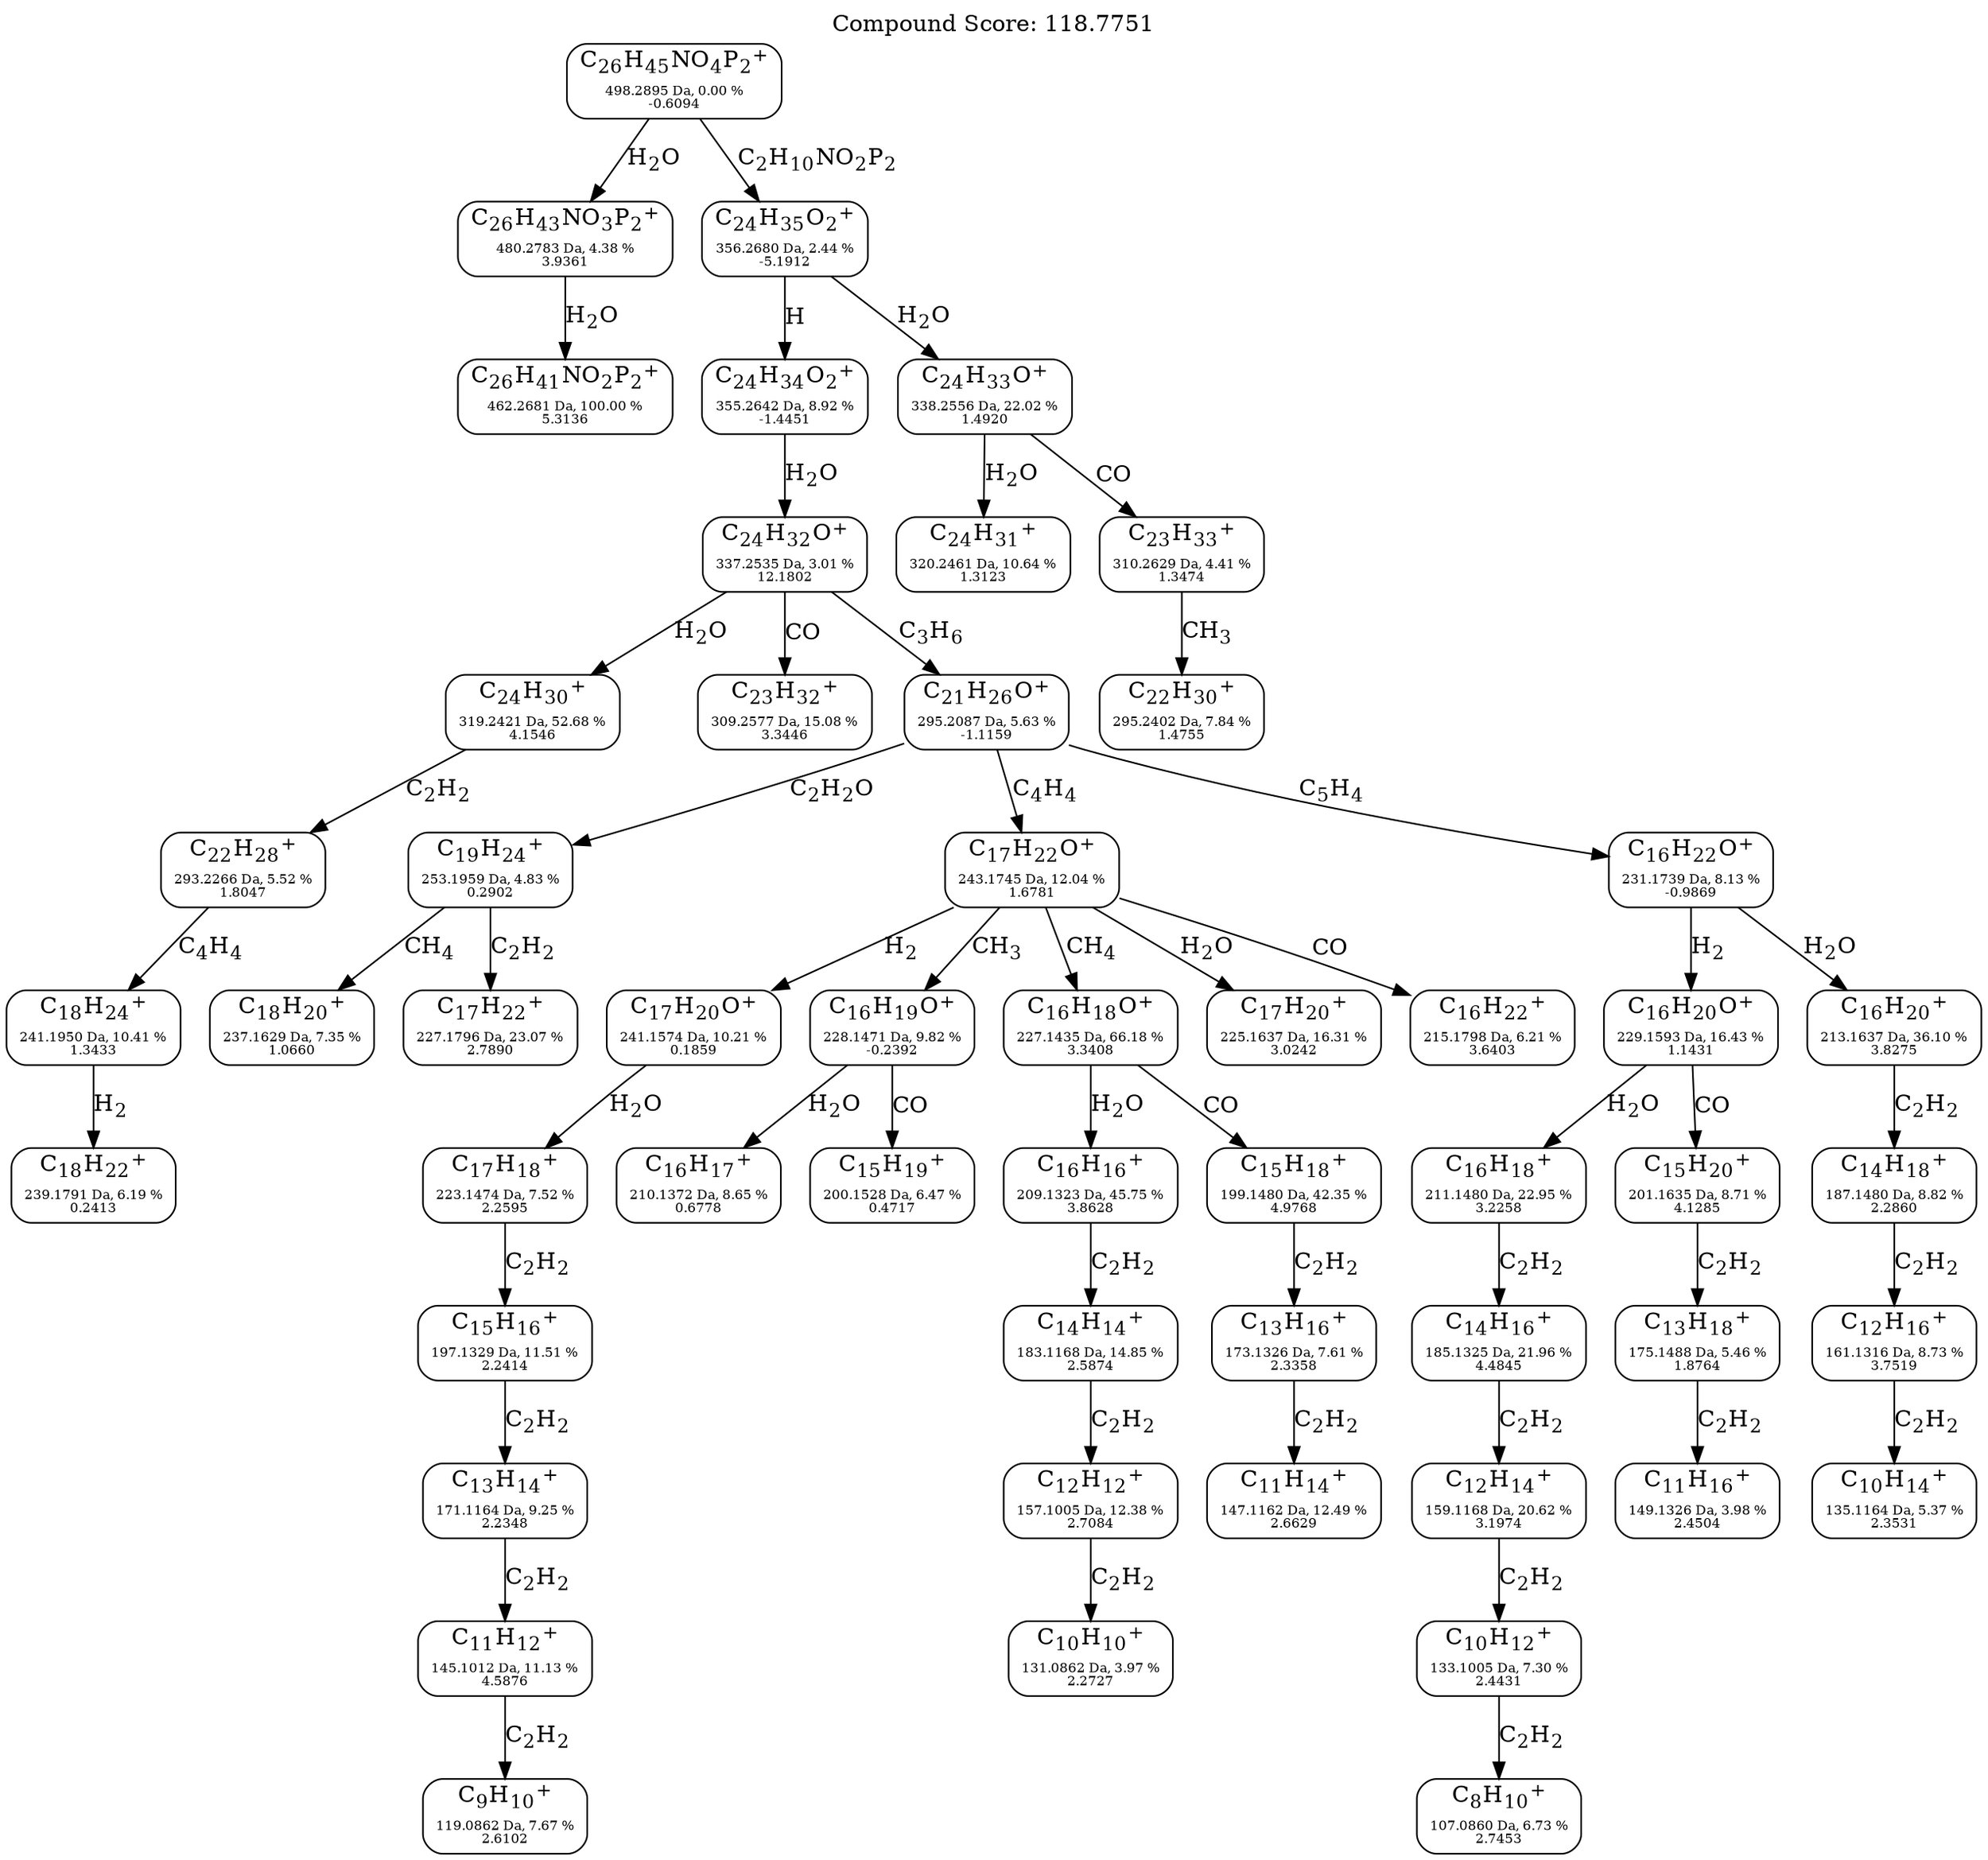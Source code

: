 strict digraph {
	node [shape=rect,style=rounded];
	labelloc="t";
	label="Compound Score: 118.7751";
	C26H46NO4P2 [label=<C<SUB>26</SUB>H<SUB>45</SUB>NO<SUB>4</SUB>P<SUB>2</SUB><SUP>+</SUP><FONT POINT-SIZE="8"><BR /> <BR />498.2895 Da, 0.00 %<BR />-0.6094</FONT>>];
	C26H44NO3P2 [label=<C<SUB>26</SUB>H<SUB>43</SUB>NO<SUB>3</SUB>P<SUB>2</SUB><SUP>+</SUP><FONT POINT-SIZE="8"><BR /> <BR />480.2783 Da, 4.38 %<BR />3.9361</FONT>>];
	C26H42NO2P2 [label=<C<SUB>26</SUB>H<SUB>41</SUB>NO<SUB>2</SUB>P<SUB>2</SUB><SUP>+</SUP><FONT POINT-SIZE="8"><BR /> <BR />462.2681 Da, 100.00 %<BR />5.3136</FONT>>];
	C24H36O2 [label=<C<SUB>24</SUB>H<SUB>35</SUB>O<SUB>2</SUB><SUP>+</SUP><FONT POINT-SIZE="8"><BR /> <BR />356.2680 Da, 2.44 %<BR />-5.1912</FONT>>];
	C24H35O2 [label=<C<SUB>24</SUB>H<SUB>34</SUB>O<SUB>2</SUB><SUP>+</SUP><FONT POINT-SIZE="8"><BR /> <BR />355.2642 Da, 8.92 %<BR />-1.4451</FONT>>];
	C24H34O [label=<C<SUB>24</SUB>H<SUB>33</SUB>O<SUP>+</SUP><FONT POINT-SIZE="8"><BR /> <BR />338.2556 Da, 22.02 %<BR />1.4920</FONT>>];
	C24H33O [label=<C<SUB>24</SUB>H<SUB>32</SUB>O<SUP>+</SUP><FONT POINT-SIZE="8"><BR /> <BR />337.2535 Da, 3.01 %<BR />12.1802</FONT>>];
	C24H32 [label=<C<SUB>24</SUB>H<SUB>31</SUB><SUP>+</SUP><FONT POINT-SIZE="8"><BR /> <BR />320.2461 Da, 10.64 %<BR />1.3123</FONT>>];
	C24H31 [label=<C<SUB>24</SUB>H<SUB>30</SUB><SUP>+</SUP><FONT POINT-SIZE="8"><BR /> <BR />319.2421 Da, 52.68 %<BR />4.1546</FONT>>];
	C23H34 [label=<C<SUB>23</SUB>H<SUB>33</SUB><SUP>+</SUP><FONT POINT-SIZE="8"><BR /> <BR />310.2629 Da, 4.41 %<BR />1.3474</FONT>>];
	C23H33 [label=<C<SUB>23</SUB>H<SUB>32</SUB><SUP>+</SUP><FONT POINT-SIZE="8"><BR /> <BR />309.2577 Da, 15.08 %<BR />3.3446</FONT>>];
	C22H31 [label=<C<SUB>22</SUB>H<SUB>30</SUB><SUP>+</SUP><FONT POINT-SIZE="8"><BR /> <BR />295.2402 Da, 7.84 %<BR />1.4755</FONT>>];
	C21H27O [label=<C<SUB>21</SUB>H<SUB>26</SUB>O<SUP>+</SUP><FONT POINT-SIZE="8"><BR /> <BR />295.2087 Da, 5.63 %<BR />-1.1159</FONT>>];
	C22H29 [label=<C<SUB>22</SUB>H<SUB>28</SUB><SUP>+</SUP><FONT POINT-SIZE="8"><BR /> <BR />293.2266 Da, 5.52 %<BR />1.8047</FONT>>];
	C19H25 [label=<C<SUB>19</SUB>H<SUB>24</SUB><SUP>+</SUP><FONT POINT-SIZE="8"><BR /> <BR />253.1959 Da, 4.83 %<BR />0.2902</FONT>>];
	C17H23O [label=<C<SUB>17</SUB>H<SUB>22</SUB>O<SUP>+</SUP><FONT POINT-SIZE="8"><BR /> <BR />243.1745 Da, 12.04 %<BR />1.6781</FONT>>];
	C18H25 [label=<C<SUB>18</SUB>H<SUB>24</SUB><SUP>+</SUP><FONT POINT-SIZE="8"><BR /> <BR />241.1950 Da, 10.41 %<BR />1.3433</FONT>>];
	C17H21O [label=<C<SUB>17</SUB>H<SUB>20</SUB>O<SUP>+</SUP><FONT POINT-SIZE="8"><BR /> <BR />241.1574 Da, 10.21 %<BR />0.1859</FONT>>];
	C18H23 [label=<C<SUB>18</SUB>H<SUB>22</SUB><SUP>+</SUP><FONT POINT-SIZE="8"><BR /> <BR />239.1791 Da, 6.19 %<BR />0.2413</FONT>>];
	C18H21 [label=<C<SUB>18</SUB>H<SUB>20</SUB><SUP>+</SUP><FONT POINT-SIZE="8"><BR /> <BR />237.1629 Da, 7.35 %<BR />1.0660</FONT>>];
	C16H23O [label=<C<SUB>16</SUB>H<SUB>22</SUB>O<SUP>+</SUP><FONT POINT-SIZE="8"><BR /> <BR />231.1739 Da, 8.13 %<BR />-0.9869</FONT>>];
	C16H21O [label=<C<SUB>16</SUB>H<SUB>20</SUB>O<SUP>+</SUP><FONT POINT-SIZE="8"><BR /> <BR />229.1593 Da, 16.43 %<BR />1.1431</FONT>>];
	C16H20O [label=<C<SUB>16</SUB>H<SUB>19</SUB>O<SUP>+</SUP><FONT POINT-SIZE="8"><BR /> <BR />228.1471 Da, 9.82 %<BR />-0.2392</FONT>>];
	C17H23 [label=<C<SUB>17</SUB>H<SUB>22</SUB><SUP>+</SUP><FONT POINT-SIZE="8"><BR /> <BR />227.1796 Da, 23.07 %<BR />2.7890</FONT>>];
	C16H19O [label=<C<SUB>16</SUB>H<SUB>18</SUB>O<SUP>+</SUP><FONT POINT-SIZE="8"><BR /> <BR />227.1435 Da, 66.18 %<BR />3.3408</FONT>>];
	C17H21 [label=<C<SUB>17</SUB>H<SUB>20</SUB><SUP>+</SUP><FONT POINT-SIZE="8"><BR /> <BR />225.1637 Da, 16.31 %<BR />3.0242</FONT>>];
	C17H19 [label=<C<SUB>17</SUB>H<SUB>18</SUB><SUP>+</SUP><FONT POINT-SIZE="8"><BR /> <BR />223.1474 Da, 7.52 %<BR />2.2595</FONT>>];
	C16H23 [label=<C<SUB>16</SUB>H<SUB>22</SUB><SUP>+</SUP><FONT POINT-SIZE="8"><BR /> <BR />215.1798 Da, 6.21 %<BR />3.6403</FONT>>];
	C16H21 [label=<C<SUB>16</SUB>H<SUB>20</SUB><SUP>+</SUP><FONT POINT-SIZE="8"><BR /> <BR />213.1637 Da, 36.10 %<BR />3.8275</FONT>>];
	C16H19 [label=<C<SUB>16</SUB>H<SUB>18</SUB><SUP>+</SUP><FONT POINT-SIZE="8"><BR /> <BR />211.1480 Da, 22.95 %<BR />3.2258</FONT>>];
	C16H18 [label=<C<SUB>16</SUB>H<SUB>17</SUB><SUP>+</SUP><FONT POINT-SIZE="8"><BR /> <BR />210.1372 Da, 8.65 %<BR />0.6778</FONT>>];
	C16H17 [label=<C<SUB>16</SUB>H<SUB>16</SUB><SUP>+</SUP><FONT POINT-SIZE="8"><BR /> <BR />209.1323 Da, 45.75 %<BR />3.8628</FONT>>];
	C15H21 [label=<C<SUB>15</SUB>H<SUB>20</SUB><SUP>+</SUP><FONT POINT-SIZE="8"><BR /> <BR />201.1635 Da, 8.71 %<BR />4.1285</FONT>>];
	C15H20 [label=<C<SUB>15</SUB>H<SUB>19</SUB><SUP>+</SUP><FONT POINT-SIZE="8"><BR /> <BR />200.1528 Da, 6.47 %<BR />0.4717</FONT>>];
	C15H19 [label=<C<SUB>15</SUB>H<SUB>18</SUB><SUP>+</SUP><FONT POINT-SIZE="8"><BR /> <BR />199.1480 Da, 42.35 %<BR />4.9768</FONT>>];
	C15H17 [label=<C<SUB>15</SUB>H<SUB>16</SUB><SUP>+</SUP><FONT POINT-SIZE="8"><BR /> <BR />197.1329 Da, 11.51 %<BR />2.2414</FONT>>];
	C14H19 [label=<C<SUB>14</SUB>H<SUB>18</SUB><SUP>+</SUP><FONT POINT-SIZE="8"><BR /> <BR />187.1480 Da, 8.82 %<BR />2.2860</FONT>>];
	C14H17 [label=<C<SUB>14</SUB>H<SUB>16</SUB><SUP>+</SUP><FONT POINT-SIZE="8"><BR /> <BR />185.1325 Da, 21.96 %<BR />4.4845</FONT>>];
	C14H15 [label=<C<SUB>14</SUB>H<SUB>14</SUB><SUP>+</SUP><FONT POINT-SIZE="8"><BR /> <BR />183.1168 Da, 14.85 %<BR />2.5874</FONT>>];
	C13H19 [label=<C<SUB>13</SUB>H<SUB>18</SUB><SUP>+</SUP><FONT POINT-SIZE="8"><BR /> <BR />175.1488 Da, 5.46 %<BR />1.8764</FONT>>];
	C13H17 [label=<C<SUB>13</SUB>H<SUB>16</SUB><SUP>+</SUP><FONT POINT-SIZE="8"><BR /> <BR />173.1326 Da, 7.61 %<BR />2.3358</FONT>>];
	C13H15 [label=<C<SUB>13</SUB>H<SUB>14</SUB><SUP>+</SUP><FONT POINT-SIZE="8"><BR /> <BR />171.1164 Da, 9.25 %<BR />2.2348</FONT>>];
	C12H17 [label=<C<SUB>12</SUB>H<SUB>16</SUB><SUP>+</SUP><FONT POINT-SIZE="8"><BR /> <BR />161.1316 Da, 8.73 %<BR />3.7519</FONT>>];
	C12H15 [label=<C<SUB>12</SUB>H<SUB>14</SUB><SUP>+</SUP><FONT POINT-SIZE="8"><BR /> <BR />159.1168 Da, 20.62 %<BR />3.1974</FONT>>];
	C12H13 [label=<C<SUB>12</SUB>H<SUB>12</SUB><SUP>+</SUP><FONT POINT-SIZE="8"><BR /> <BR />157.1005 Da, 12.38 %<BR />2.7084</FONT>>];
	C11H17 [label=<C<SUB>11</SUB>H<SUB>16</SUB><SUP>+</SUP><FONT POINT-SIZE="8"><BR /> <BR />149.1326 Da, 3.98 %<BR />2.4504</FONT>>];
	C11H15 [label=<C<SUB>11</SUB>H<SUB>14</SUB><SUP>+</SUP><FONT POINT-SIZE="8"><BR /> <BR />147.1162 Da, 12.49 %<BR />2.6629</FONT>>];
	C11H13 [label=<C<SUB>11</SUB>H<SUB>12</SUB><SUP>+</SUP><FONT POINT-SIZE="8"><BR /> <BR />145.1012 Da, 11.13 %<BR />4.5876</FONT>>];
	C10H15 [label=<C<SUB>10</SUB>H<SUB>14</SUB><SUP>+</SUP><FONT POINT-SIZE="8"><BR /> <BR />135.1164 Da, 5.37 %<BR />2.3531</FONT>>];
	C10H13 [label=<C<SUB>10</SUB>H<SUB>12</SUB><SUP>+</SUP><FONT POINT-SIZE="8"><BR /> <BR />133.1005 Da, 7.30 %<BR />2.4431</FONT>>];
	C10H11 [label=<C<SUB>10</SUB>H<SUB>10</SUB><SUP>+</SUP><FONT POINT-SIZE="8"><BR /> <BR />131.0862 Da, 3.97 %<BR />2.2727</FONT>>];
	C9H11 [label=<C<SUB>9</SUB>H<SUB>10</SUB><SUP>+</SUP><FONT POINT-SIZE="8"><BR /> <BR />119.0862 Da, 7.67 %<BR />2.6102</FONT>>];
	C8H11 [label=<C<SUB>8</SUB>H<SUB>10</SUB><SUP>+</SUP><FONT POINT-SIZE="8"><BR /> <BR />107.0860 Da, 6.73 %<BR />2.7453</FONT>>];

	C26H46NO4P2 -> C26H44NO3P2 [label=<H<SUB>2</SUB>O>];
	C26H44NO3P2 -> C26H42NO2P2 [label=<H<SUB>2</SUB>O>];
	C26H46NO4P2 -> C24H36O2 [label=<C<SUB>2</SUB>H<SUB>10</SUB>NO<SUB>2</SUB>P<SUB>2</SUB>>];
	C24H36O2 -> C24H35O2 [label=<H>];
	C24H36O2 -> C24H34O [label=<H<SUB>2</SUB>O>];
	C24H35O2 -> C24H33O [label=<H<SUB>2</SUB>O>];
	C24H34O -> C24H32 [label=<H<SUB>2</SUB>O>];
	C24H33O -> C24H31 [label=<H<SUB>2</SUB>O>];
	C24H34O -> C23H34 [label=<CO>];
	C24H33O -> C23H33 [label=<CO>];
	C23H34 -> C22H31 [label=<CH<SUB>3</SUB>>];
	C24H33O -> C21H27O [label=<C<SUB>3</SUB>H<SUB>6</SUB>>];
	C24H31 -> C22H29 [label=<C<SUB>2</SUB>H<SUB>2</SUB>>];
	C21H27O -> C19H25 [label=<C<SUB>2</SUB>H<SUB>2</SUB>O>];
	C21H27O -> C17H23O [label=<C<SUB>4</SUB>H<SUB>4</SUB>>];
	C22H29 -> C18H25 [label=<C<SUB>4</SUB>H<SUB>4</SUB>>];
	C17H23O -> C17H21O [label=<H<SUB>2</SUB>>];
	C18H25 -> C18H23 [label=<H<SUB>2</SUB>>];
	C19H25 -> C18H21 [label=<CH<SUB>4</SUB>>];
	C21H27O -> C16H23O [label=<C<SUB>5</SUB>H<SUB>4</SUB>>];
	C16H23O -> C16H21O [label=<H<SUB>2</SUB>>];
	C17H23O -> C16H20O [label=<CH<SUB>3</SUB>>];
	C19H25 -> C17H23 [label=<C<SUB>2</SUB>H<SUB>2</SUB>>];
	C17H23O -> C16H19O [label=<CH<SUB>4</SUB>>];
	C17H23O -> C17H21 [label=<H<SUB>2</SUB>O>];
	C17H21O -> C17H19 [label=<H<SUB>2</SUB>O>];
	C17H23O -> C16H23 [label=<CO>];
	C16H23O -> C16H21 [label=<H<SUB>2</SUB>O>];
	C16H21O -> C16H19 [label=<H<SUB>2</SUB>O>];
	C16H20O -> C16H18 [label=<H<SUB>2</SUB>O>];
	C16H19O -> C16H17 [label=<H<SUB>2</SUB>O>];
	C16H21O -> C15H21 [label=<CO>];
	C16H20O -> C15H20 [label=<CO>];
	C16H19O -> C15H19 [label=<CO>];
	C17H19 -> C15H17 [label=<C<SUB>2</SUB>H<SUB>2</SUB>>];
	C16H21 -> C14H19 [label=<C<SUB>2</SUB>H<SUB>2</SUB>>];
	C16H19 -> C14H17 [label=<C<SUB>2</SUB>H<SUB>2</SUB>>];
	C16H17 -> C14H15 [label=<C<SUB>2</SUB>H<SUB>2</SUB>>];
	C15H21 -> C13H19 [label=<C<SUB>2</SUB>H<SUB>2</SUB>>];
	C15H19 -> C13H17 [label=<C<SUB>2</SUB>H<SUB>2</SUB>>];
	C15H17 -> C13H15 [label=<C<SUB>2</SUB>H<SUB>2</SUB>>];
	C14H19 -> C12H17 [label=<C<SUB>2</SUB>H<SUB>2</SUB>>];
	C14H17 -> C12H15 [label=<C<SUB>2</SUB>H<SUB>2</SUB>>];
	C14H15 -> C12H13 [label=<C<SUB>2</SUB>H<SUB>2</SUB>>];
	C13H19 -> C11H17 [label=<C<SUB>2</SUB>H<SUB>2</SUB>>];
	C13H17 -> C11H15 [label=<C<SUB>2</SUB>H<SUB>2</SUB>>];
	C13H15 -> C11H13 [label=<C<SUB>2</SUB>H<SUB>2</SUB>>];
	C12H17 -> C10H15 [label=<C<SUB>2</SUB>H<SUB>2</SUB>>];
	C12H15 -> C10H13 [label=<C<SUB>2</SUB>H<SUB>2</SUB>>];
	C12H13 -> C10H11 [label=<C<SUB>2</SUB>H<SUB>2</SUB>>];
	C11H13 -> C9H11 [label=<C<SUB>2</SUB>H<SUB>2</SUB>>];
	C10H13 -> C8H11 [label=<C<SUB>2</SUB>H<SUB>2</SUB>>];
}